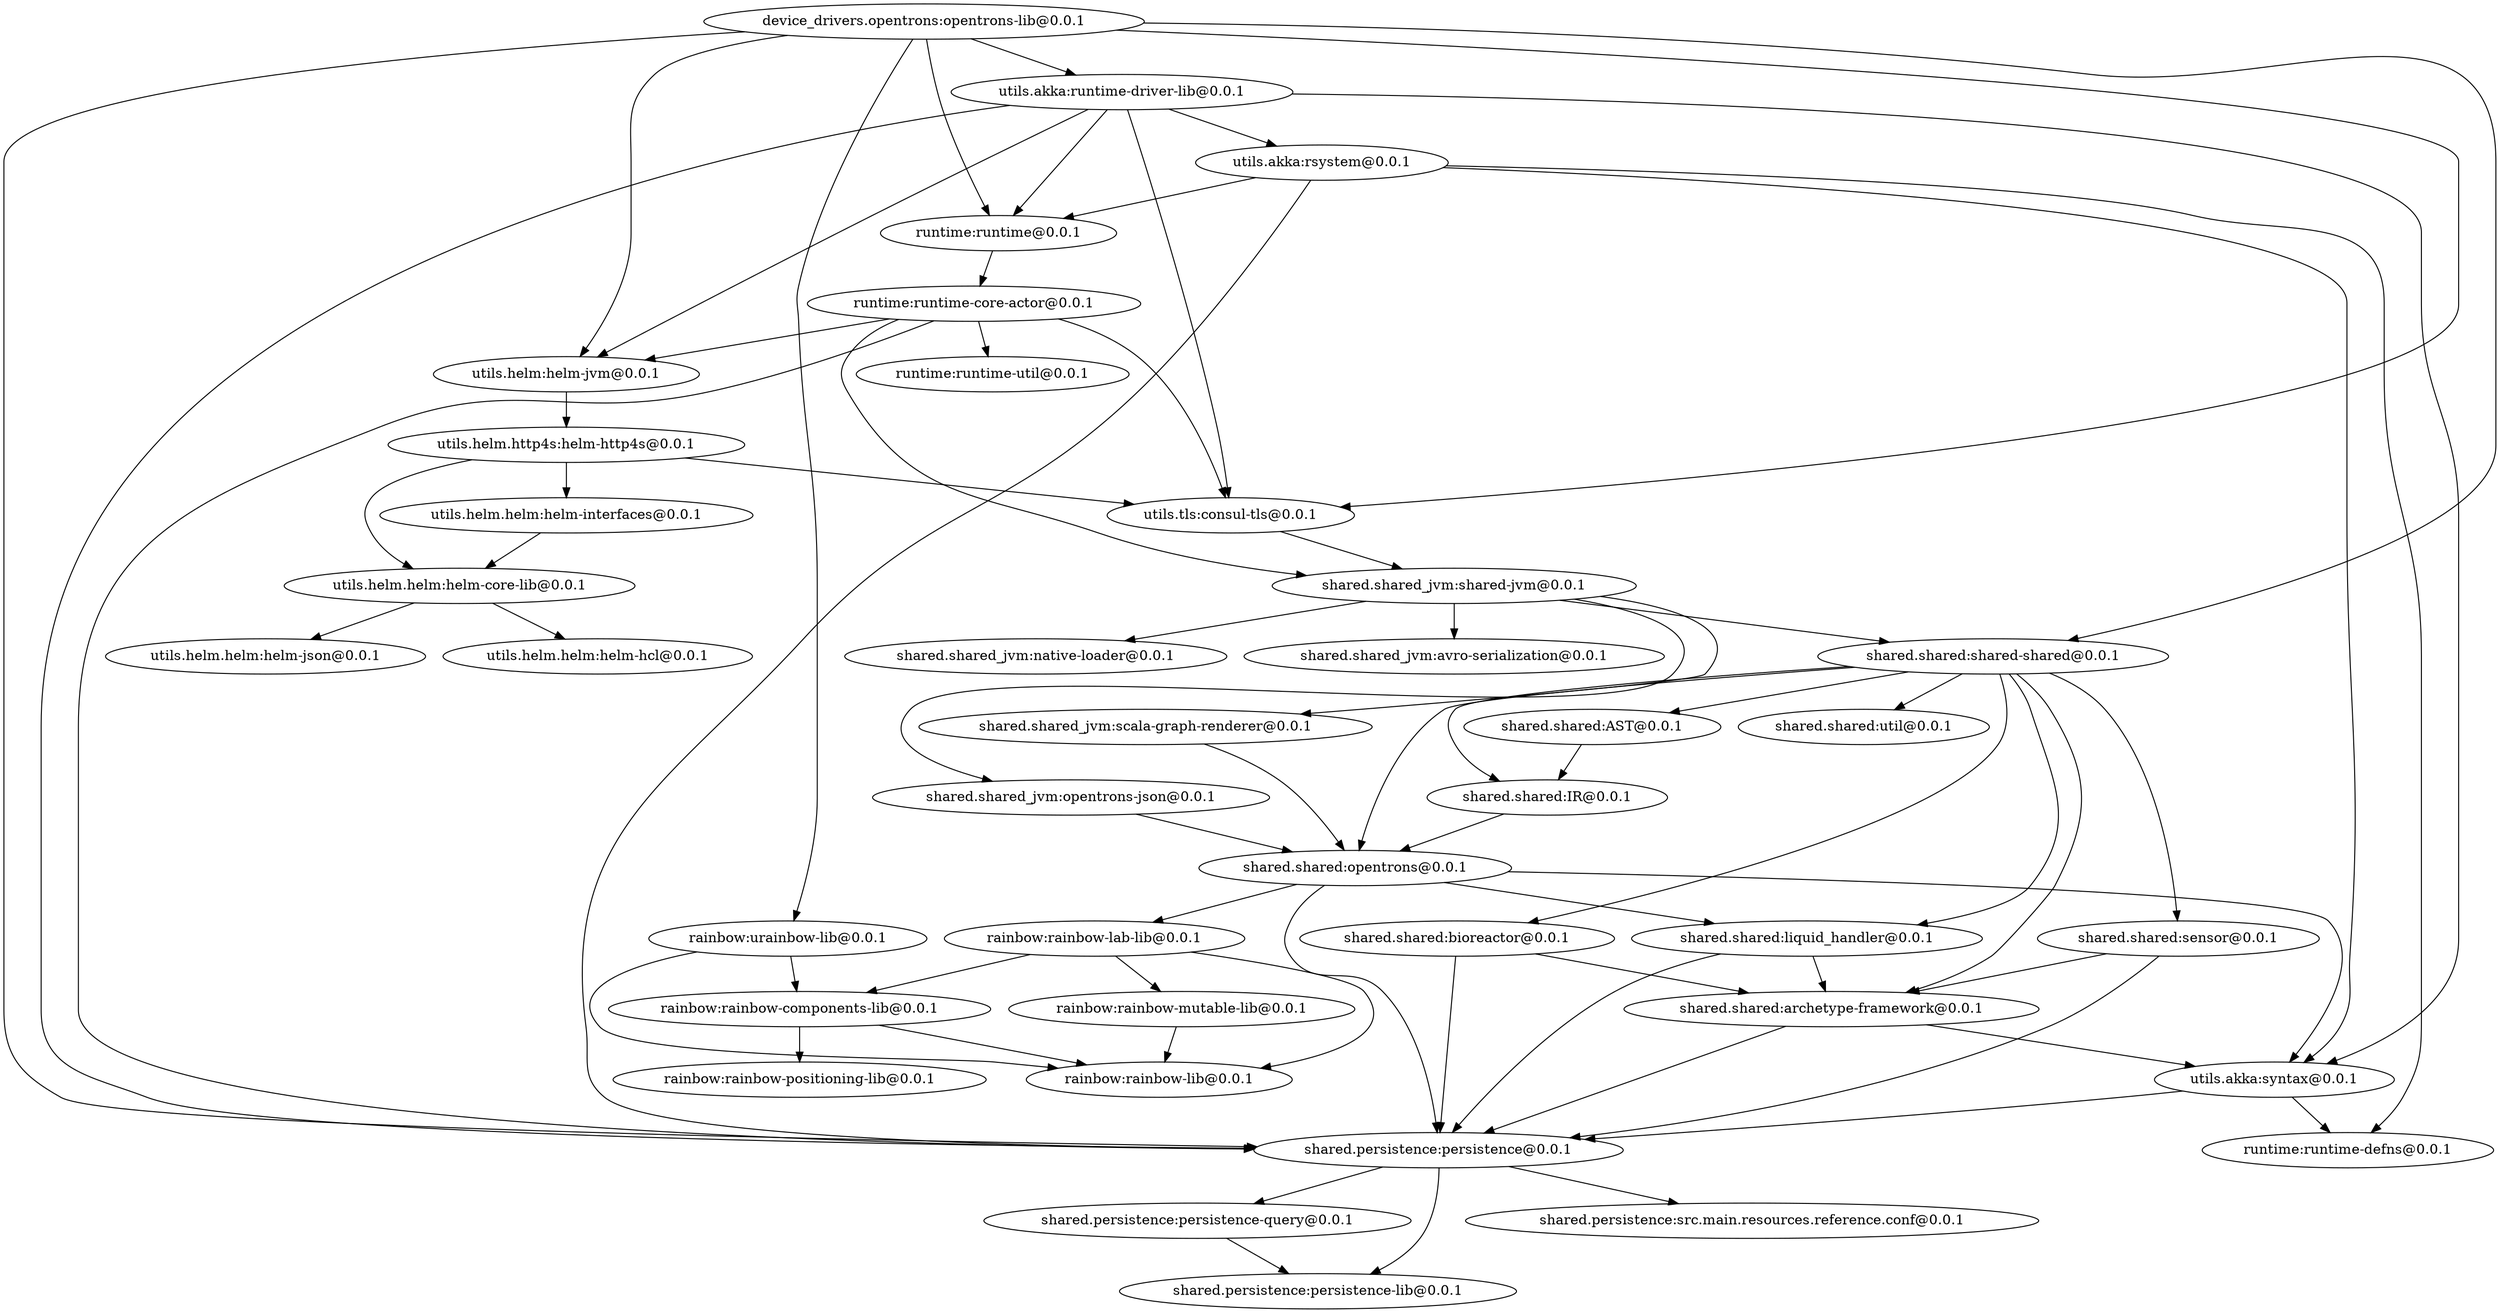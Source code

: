 digraph {
  "device_drivers.opentrons:opentrons-lib@0.0.1";
  "rainbow:urainbow-lib@0.0.1";
  "rainbow:rainbow-components-lib@0.0.1";
  "rainbow:rainbow-lib@0.0.1";
  "rainbow:rainbow-positioning-lib@0.0.1";
  "runtime:runtime@0.0.1";
  "runtime:runtime-core-actor@0.0.1";
  "runtime:runtime-util@0.0.1";
  "shared.persistence:persistence@0.0.1";
  "shared.persistence:persistence-lib@0.0.1";
  "shared.persistence:persistence-query@0.0.1";
  "shared.persistence:src.main.resources.reference.conf@0.0.1";
  "shared.shared_jvm:shared-jvm@0.0.1";
  "shared.shared_jvm:avro-serialization@0.0.1";
  "shared.shared_jvm:native-loader@0.0.1";
  "shared.shared_jvm:opentrons-json@0.0.1";
  "shared.shared:opentrons@0.0.1";
  "shared.shared:liquid_handler@0.0.1";
  "shared.shared:archetype-framework@0.0.1";
  "utils.akka:syntax@0.0.1";
  "runtime:runtime-defns@0.0.1";
  "rainbow:rainbow-lab-lib@0.0.1";
  "rainbow:rainbow-mutable-lib@0.0.1";
  "shared.shared_jvm:scala-graph-renderer@0.0.1";
  "shared.shared:shared-shared@0.0.1";
  "shared.shared:AST@0.0.1";
  "shared.shared:IR@0.0.1";
  "shared.shared:bioreactor@0.0.1";
  "shared.shared:sensor@0.0.1";
  "shared.shared:util@0.0.1";
  "utils.tls:consul-tls@0.0.1";
  "utils.helm:helm-jvm@0.0.1";
  "utils.helm.http4s:helm-http4s@0.0.1";
  "utils.helm.helm:helm-interfaces@0.0.1";
  "utils.helm.helm:helm-core-lib@0.0.1";
  "utils.helm.helm:helm-hcl@0.0.1";
  "utils.helm.helm:helm-json@0.0.1";
  "utils.akka:runtime-driver-lib@0.0.1";
  "utils.akka:rsystem@0.0.1";

  "device_drivers.opentrons:opentrons-lib@0.0.1" -> "utils.tls:consul-tls@0.0.1";
  "device_drivers.opentrons:opentrons-lib@0.0.1" -> "utils.helm:helm-jvm@0.0.1";
  "device_drivers.opentrons:opentrons-lib@0.0.1" -> "utils.akka:runtime-driver-lib@0.0.1";
  "device_drivers.opentrons:opentrons-lib@0.0.1" -> "shared.shared:shared-shared@0.0.1";
  "device_drivers.opentrons:opentrons-lib@0.0.1" -> "shared.persistence:persistence@0.0.1";
  "device_drivers.opentrons:opentrons-lib@0.0.1" -> "runtime:runtime@0.0.1";
  "device_drivers.opentrons:opentrons-lib@0.0.1" -> "rainbow:urainbow-lib@0.0.1";
  "rainbow:urainbow-lib@0.0.1" -> "rainbow:rainbow-lib@0.0.1";
  "rainbow:urainbow-lib@0.0.1" -> "rainbow:rainbow-components-lib@0.0.1";
  "rainbow:rainbow-components-lib@0.0.1" -> "rainbow:rainbow-positioning-lib@0.0.1";
  "rainbow:rainbow-components-lib@0.0.1" -> "rainbow:rainbow-lib@0.0.1";
  "runtime:runtime@0.0.1" -> "runtime:runtime-core-actor@0.0.1";
  "runtime:runtime-core-actor@0.0.1" -> "utils.helm:helm-jvm@0.0.1";
  "runtime:runtime-core-actor@0.0.1" -> "utils.tls:consul-tls@0.0.1";
  "runtime:runtime-core-actor@0.0.1" -> "shared.shared_jvm:shared-jvm@0.0.1";
  "runtime:runtime-core-actor@0.0.1" -> "shared.persistence:persistence@0.0.1";
  "runtime:runtime-core-actor@0.0.1" -> "runtime:runtime-util@0.0.1";
  "shared.persistence:persistence@0.0.1" -> "shared.persistence:src.main.resources.reference.conf@0.0.1";
  "shared.persistence:persistence@0.0.1" -> "shared.persistence:persistence-query@0.0.1";
  "shared.persistence:persistence@0.0.1" -> "shared.persistence:persistence-lib@0.0.1";
  "shared.persistence:persistence-query@0.0.1" -> "shared.persistence:persistence-lib@0.0.1";
  "shared.shared_jvm:shared-jvm@0.0.1" -> "shared.shared:shared-shared@0.0.1";
  "shared.shared_jvm:shared-jvm@0.0.1" -> "shared.shared_jvm:scala-graph-renderer@0.0.1";
  "shared.shared_jvm:shared-jvm@0.0.1" -> "shared.shared_jvm:opentrons-json@0.0.1";
  "shared.shared_jvm:shared-jvm@0.0.1" -> "shared.shared_jvm:native-loader@0.0.1";
  "shared.shared_jvm:shared-jvm@0.0.1" -> "shared.shared_jvm:avro-serialization@0.0.1";
  "shared.shared_jvm:opentrons-json@0.0.1" -> "shared.shared:opentrons@0.0.1";
  "shared.shared:opentrons@0.0.1" -> "rainbow:rainbow-lab-lib@0.0.1";
  "shared.shared:opentrons@0.0.1" -> "shared.persistence:persistence@0.0.1";
  "shared.shared:opentrons@0.0.1" -> "utils.akka:syntax@0.0.1";
  "shared.shared:opentrons@0.0.1" -> "shared.shared:liquid_handler@0.0.1";
  "shared.shared:liquid_handler@0.0.1" -> "shared.persistence:persistence@0.0.1";
  "shared.shared:liquid_handler@0.0.1" -> "shared.shared:archetype-framework@0.0.1";
  "shared.shared:archetype-framework@0.0.1" -> "shared.persistence:persistence@0.0.1";
  "shared.shared:archetype-framework@0.0.1" -> "utils.akka:syntax@0.0.1";
  "utils.akka:syntax@0.0.1" -> "runtime:runtime-defns@0.0.1";
  "utils.akka:syntax@0.0.1" -> "shared.persistence:persistence@0.0.1";
  "rainbow:rainbow-lab-lib@0.0.1" -> "rainbow:rainbow-mutable-lib@0.0.1";
  "rainbow:rainbow-lab-lib@0.0.1" -> "rainbow:rainbow-lib@0.0.1";
  "rainbow:rainbow-lab-lib@0.0.1" -> "rainbow:rainbow-components-lib@0.0.1";
  "rainbow:rainbow-mutable-lib@0.0.1" -> "rainbow:rainbow-lib@0.0.1";
  "shared.shared_jvm:scala-graph-renderer@0.0.1" -> "shared.shared:opentrons@0.0.1";
  "shared.shared:shared-shared@0.0.1" -> "shared.shared:util@0.0.1";
  "shared.shared:shared-shared@0.0.1" -> "shared.shared:sensor@0.0.1";
  "shared.shared:shared-shared@0.0.1" -> "shared.shared:opentrons@0.0.1";
  "shared.shared:shared-shared@0.0.1" -> "shared.shared:liquid_handler@0.0.1";
  "shared.shared:shared-shared@0.0.1" -> "shared.shared:bioreactor@0.0.1";
  "shared.shared:shared-shared@0.0.1" -> "shared.shared:archetype-framework@0.0.1";
  "shared.shared:shared-shared@0.0.1" -> "shared.shared:IR@0.0.1";
  "shared.shared:shared-shared@0.0.1" -> "shared.shared:AST@0.0.1";
  "shared.shared:AST@0.0.1" -> "shared.shared:IR@0.0.1";
  "shared.shared:IR@0.0.1" -> "shared.shared:opentrons@0.0.1";
  "shared.shared:bioreactor@0.0.1" -> "shared.persistence:persistence@0.0.1";
  "shared.shared:bioreactor@0.0.1" -> "shared.shared:archetype-framework@0.0.1";
  "shared.shared:sensor@0.0.1" -> "shared.persistence:persistence@0.0.1";
  "shared.shared:sensor@0.0.1" -> "shared.shared:archetype-framework@0.0.1";
  "utils.tls:consul-tls@0.0.1" -> "shared.shared_jvm:shared-jvm@0.0.1";
  "utils.helm:helm-jvm@0.0.1" -> "utils.helm.http4s:helm-http4s@0.0.1";
  "utils.helm.http4s:helm-http4s@0.0.1" -> "utils.helm.helm:helm-core-lib@0.0.1";
  "utils.helm.http4s:helm-http4s@0.0.1" -> "utils.helm.helm:helm-interfaces@0.0.1";
  "utils.helm.http4s:helm-http4s@0.0.1" -> "utils.tls:consul-tls@0.0.1";
  "utils.helm.helm:helm-interfaces@0.0.1" -> "utils.helm.helm:helm-core-lib@0.0.1";
  "utils.helm.helm:helm-core-lib@0.0.1" -> "utils.helm.helm:helm-json@0.0.1";
  "utils.helm.helm:helm-core-lib@0.0.1" -> "utils.helm.helm:helm-hcl@0.0.1";
  "utils.akka:runtime-driver-lib@0.0.1" -> "runtime:runtime@0.0.1";
  "utils.akka:runtime-driver-lib@0.0.1" -> "shared.persistence:persistence@0.0.1";
  "utils.akka:runtime-driver-lib@0.0.1" -> "utils.helm:helm-jvm@0.0.1";
  "utils.akka:runtime-driver-lib@0.0.1" -> "utils.tls:consul-tls@0.0.1";
  "utils.akka:runtime-driver-lib@0.0.1" -> "utils.akka:syntax@0.0.1";
  "utils.akka:runtime-driver-lib@0.0.1" -> "utils.akka:rsystem@0.0.1";
  "utils.akka:rsystem@0.0.1" -> "runtime:runtime@0.0.1";
  "utils.akka:rsystem@0.0.1" -> "runtime:runtime-defns@0.0.1";
  "utils.akka:rsystem@0.0.1" -> "shared.persistence:persistence@0.0.1";
  "utils.akka:rsystem@0.0.1" -> "utils.akka:syntax@0.0.1";
}
